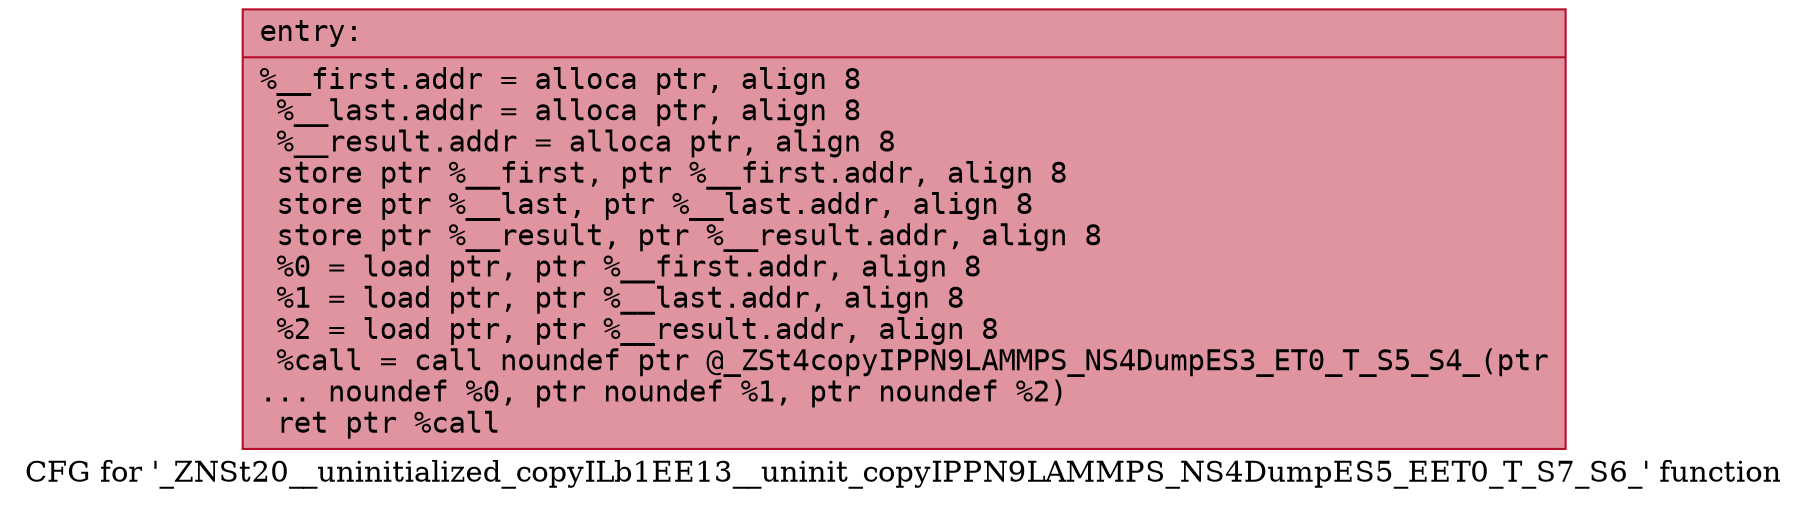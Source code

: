 digraph "CFG for '_ZNSt20__uninitialized_copyILb1EE13__uninit_copyIPPN9LAMMPS_NS4DumpES5_EET0_T_S7_S6_' function" {
	label="CFG for '_ZNSt20__uninitialized_copyILb1EE13__uninit_copyIPPN9LAMMPS_NS4DumpES5_EET0_T_S7_S6_' function";

	Node0x559d9a393c80 [shape=record,color="#b70d28ff", style=filled, fillcolor="#b70d2870" fontname="Courier",label="{entry:\l|  %__first.addr = alloca ptr, align 8\l  %__last.addr = alloca ptr, align 8\l  %__result.addr = alloca ptr, align 8\l  store ptr %__first, ptr %__first.addr, align 8\l  store ptr %__last, ptr %__last.addr, align 8\l  store ptr %__result, ptr %__result.addr, align 8\l  %0 = load ptr, ptr %__first.addr, align 8\l  %1 = load ptr, ptr %__last.addr, align 8\l  %2 = load ptr, ptr %__result.addr, align 8\l  %call = call noundef ptr @_ZSt4copyIPPN9LAMMPS_NS4DumpES3_ET0_T_S5_S4_(ptr\l... noundef %0, ptr noundef %1, ptr noundef %2)\l  ret ptr %call\l}"];
}
